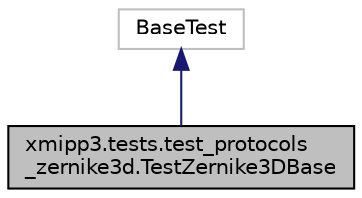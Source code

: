 digraph "xmipp3.tests.test_protocols_zernike3d.TestZernike3DBase"
{
  edge [fontname="Helvetica",fontsize="10",labelfontname="Helvetica",labelfontsize="10"];
  node [fontname="Helvetica",fontsize="10",shape=record];
  Node3 [label="xmipp3.tests.test_protocols\l_zernike3d.TestZernike3DBase",height=0.2,width=0.4,color="black", fillcolor="grey75", style="filled", fontcolor="black"];
  Node4 -> Node3 [dir="back",color="midnightblue",fontsize="10",style="solid",fontname="Helvetica"];
  Node4 [label="BaseTest",height=0.2,width=0.4,color="grey75", fillcolor="white", style="filled"];
}

